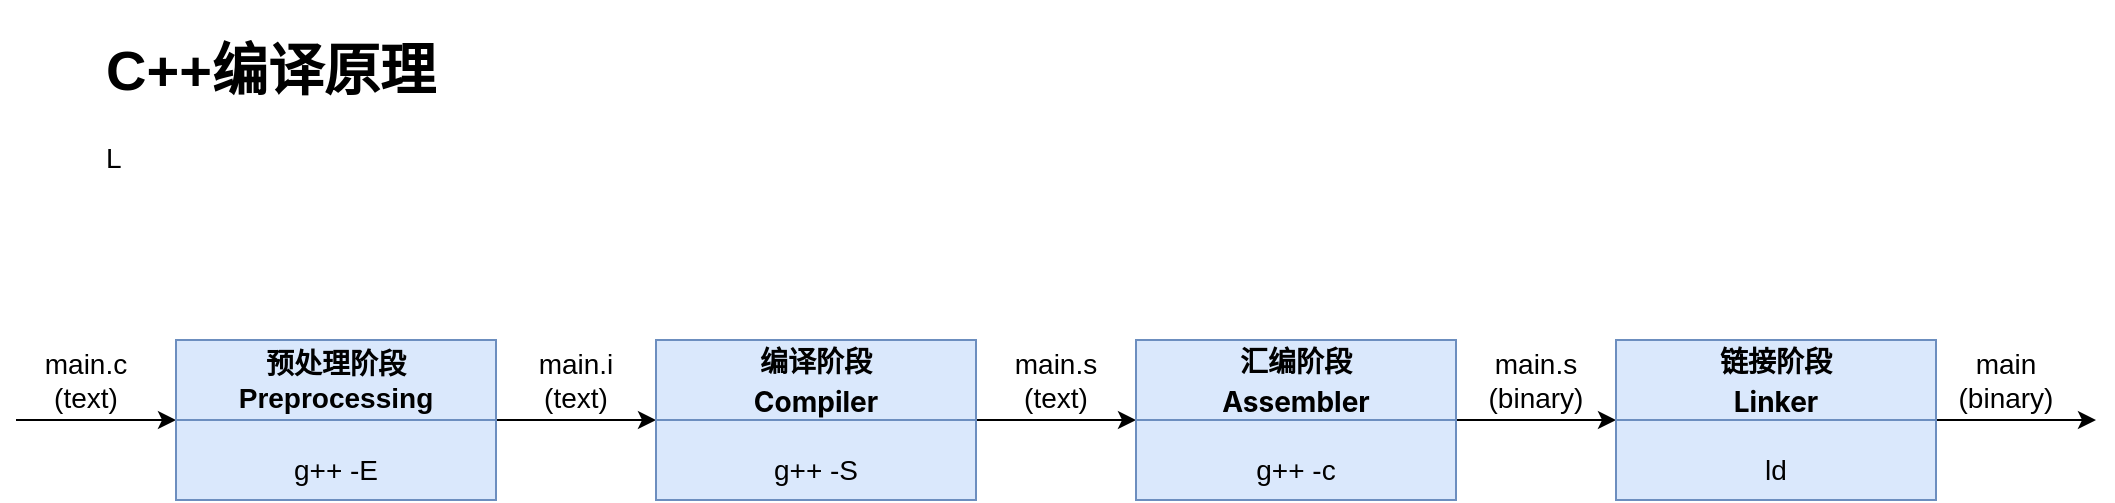 <mxfile version="20.2.7" type="github">
  <diagram id="2QaJKraNP7_s9oX8NELw" name="第 1 页">
    <mxGraphModel dx="2249" dy="1875" grid="1" gridSize="10" guides="1" tooltips="1" connect="1" arrows="1" fold="1" page="1" pageScale="1" pageWidth="827" pageHeight="1169" math="0" shadow="0">
      <root>
        <mxCell id="0" />
        <mxCell id="1" parent="0" />
        <mxCell id="NPvGiKjx7n4U_hySeIdq-13" value="" style="group;fillColor=#dae8fc;strokeColor=#6c8ebf;container=0;" vertex="1" connectable="0" parent="1">
          <mxGeometry x="40" y="120" width="160" height="80" as="geometry" />
        </mxCell>
        <mxCell id="NPvGiKjx7n4U_hySeIdq-14" style="edgeStyle=orthogonalEdgeStyle;rounded=0;orthogonalLoop=1;jettySize=auto;html=1;exitX=1;exitY=0.5;exitDx=0;exitDy=0;entryX=0;entryY=0.5;entryDx=0;entryDy=0;fontSize=14;" edge="1" parent="1" source="NPvGiKjx7n4U_hySeIdq-1" target="NPvGiKjx7n4U_hySeIdq-3">
          <mxGeometry relative="1" as="geometry" />
        </mxCell>
        <mxCell id="NPvGiKjx7n4U_hySeIdq-18" style="edgeStyle=orthogonalEdgeStyle;rounded=0;orthogonalLoop=1;jettySize=auto;html=1;exitX=1;exitY=0.5;exitDx=0;exitDy=0;entryX=0;entryY=0.5;entryDx=0;entryDy=0;fontSize=14;" edge="1" parent="1" source="NPvGiKjx7n4U_hySeIdq-3" target="NPvGiKjx7n4U_hySeIdq-5">
          <mxGeometry relative="1" as="geometry" />
        </mxCell>
        <mxCell id="NPvGiKjx7n4U_hySeIdq-19" style="edgeStyle=orthogonalEdgeStyle;rounded=0;orthogonalLoop=1;jettySize=auto;html=1;exitX=1;exitY=0.5;exitDx=0;exitDy=0;entryX=0;entryY=0.5;entryDx=0;entryDy=0;fontSize=14;" edge="1" parent="1" source="NPvGiKjx7n4U_hySeIdq-5" target="NPvGiKjx7n4U_hySeIdq-7">
          <mxGeometry relative="1" as="geometry" />
        </mxCell>
        <mxCell id="NPvGiKjx7n4U_hySeIdq-20" value="" style="endArrow=classic;html=1;rounded=0;fontSize=14;entryX=0;entryY=0.5;entryDx=0;entryDy=0;exitX=0;exitY=1;exitDx=0;exitDy=0;" edge="1" parent="1" source="NPvGiKjx7n4U_hySeIdq-27" target="NPvGiKjx7n4U_hySeIdq-1">
          <mxGeometry width="50" height="50" relative="1" as="geometry">
            <mxPoint x="-60" y="160" as="sourcePoint" />
            <mxPoint x="-80" y="150" as="targetPoint" />
          </mxGeometry>
        </mxCell>
        <mxCell id="NPvGiKjx7n4U_hySeIdq-22" value="main.i&lt;br&gt;(text)" style="text;html=1;strokeColor=none;fillColor=none;align=center;verticalAlign=middle;whiteSpace=wrap;rounded=0;fontSize=14;" vertex="1" parent="1">
          <mxGeometry x="210" y="120" width="60" height="40" as="geometry" />
        </mxCell>
        <mxCell id="NPvGiKjx7n4U_hySeIdq-23" value="main.s&lt;br&gt;(text)" style="text;html=1;strokeColor=none;fillColor=none;align=center;verticalAlign=middle;whiteSpace=wrap;rounded=0;fontSize=14;" vertex="1" parent="1">
          <mxGeometry x="450" y="120" width="60" height="40" as="geometry" />
        </mxCell>
        <mxCell id="NPvGiKjx7n4U_hySeIdq-24" value="main.s&lt;br&gt;(binary)" style="text;html=1;strokeColor=none;fillColor=none;align=center;verticalAlign=middle;whiteSpace=wrap;rounded=0;fontSize=14;" vertex="1" parent="1">
          <mxGeometry x="690" y="120" width="60" height="40" as="geometry" />
        </mxCell>
        <mxCell id="NPvGiKjx7n4U_hySeIdq-25" style="edgeStyle=orthogonalEdgeStyle;rounded=0;orthogonalLoop=1;jettySize=auto;html=1;exitX=1;exitY=0.5;exitDx=0;exitDy=0;fontSize=14;" edge="1" parent="1" source="NPvGiKjx7n4U_hySeIdq-7">
          <mxGeometry relative="1" as="geometry">
            <mxPoint x="1000" y="160" as="targetPoint" />
          </mxGeometry>
        </mxCell>
        <mxCell id="NPvGiKjx7n4U_hySeIdq-26" value="main&lt;br&gt;(binary)" style="text;html=1;strokeColor=none;fillColor=none;align=center;verticalAlign=middle;whiteSpace=wrap;rounded=0;fontSize=14;" vertex="1" parent="1">
          <mxGeometry x="920" y="120" width="70" height="40" as="geometry" />
        </mxCell>
        <mxCell id="NPvGiKjx7n4U_hySeIdq-27" value="&lt;span style=&quot;background-color: rgb(255, 255, 255);&quot;&gt;main.c&lt;/span&gt;&lt;br style=&quot;&quot;&gt;&lt;span style=&quot;background-color: rgb(255, 255, 255);&quot;&gt;(text)&lt;/span&gt;" style="text;html=1;strokeColor=none;fillColor=none;align=center;verticalAlign=middle;whiteSpace=wrap;rounded=0;fontSize=14;" vertex="1" parent="1">
          <mxGeometry x="-40" y="120" width="70" height="40" as="geometry" />
        </mxCell>
        <mxCell id="NPvGiKjx7n4U_hySeIdq-1" value="" style="rounded=0;whiteSpace=wrap;html=1;fillColor=#dae8fc;strokeColor=#6c8ebf;" vertex="1" parent="1">
          <mxGeometry x="40" y="120" width="160" height="80" as="geometry" />
        </mxCell>
        <mxCell id="NPvGiKjx7n4U_hySeIdq-2" value="&lt;font style=&quot;font-size: 14px;&quot;&gt;&lt;b&gt;预处理阶段Preprocessing&lt;/b&gt;&lt;/font&gt;" style="text;html=1;strokeColor=#6c8ebf;fillColor=#dae8fc;align=center;verticalAlign=middle;whiteSpace=wrap;rounded=0;" vertex="1" parent="1">
          <mxGeometry x="40" y="120" width="160" height="40" as="geometry" />
        </mxCell>
        <mxCell id="NPvGiKjx7n4U_hySeIdq-9" value="g++ -E" style="text;html=1;strokeColor=none;fillColor=none;align=center;verticalAlign=middle;whiteSpace=wrap;rounded=0;fontSize=14;" vertex="1" parent="1">
          <mxGeometry x="40" y="170" width="160" height="30" as="geometry" />
        </mxCell>
        <mxCell id="NPvGiKjx7n4U_hySeIdq-3" value="" style="rounded=0;whiteSpace=wrap;html=1;fillColor=#dae8fc;strokeColor=#6c8ebf;" vertex="1" parent="1">
          <mxGeometry x="280" y="120" width="160" height="80" as="geometry" />
        </mxCell>
        <mxCell id="NPvGiKjx7n4U_hySeIdq-4" value="&lt;span style=&quot;box-sizing: border-box; outline: 0px; overflow-wrap: break-word; font-family: -apple-system, &amp;quot;SF UI Text&amp;quot;, Arial, &amp;quot;PingFang SC&amp;quot;, &amp;quot;Hiragino Sans GB&amp;quot;, &amp;quot;Microsoft YaHei&amp;quot;, &amp;quot;WenQuanYi Micro Hei&amp;quot;, sans-serif, SimHei, SimSun; font-size: 16px; text-align: left;&quot;&gt;&lt;span style=&quot;box-sizing: border-box; outline: 0px; margin: 0px; padding: 0px; overflow-wrap: break-word; font-size: 14px;&quot;&gt;&lt;b style=&quot;&quot;&gt;编译阶段&lt;br&gt;Compiler&lt;/b&gt;&lt;/span&gt;&lt;/span&gt;" style="text;html=1;strokeColor=#6c8ebf;fillColor=#dae8fc;align=center;verticalAlign=middle;whiteSpace=wrap;rounded=0;" vertex="1" parent="1">
          <mxGeometry x="280" y="120" width="160" height="40" as="geometry" />
        </mxCell>
        <mxCell id="NPvGiKjx7n4U_hySeIdq-10" value="g++ -S" style="text;html=1;strokeColor=none;fillColor=none;align=center;verticalAlign=middle;whiteSpace=wrap;rounded=0;fontSize=14;" vertex="1" parent="1">
          <mxGeometry x="280" y="170" width="160" height="30" as="geometry" />
        </mxCell>
        <mxCell id="NPvGiKjx7n4U_hySeIdq-5" value="" style="rounded=0;whiteSpace=wrap;html=1;fillColor=#dae8fc;strokeColor=#6c8ebf;" vertex="1" parent="1">
          <mxGeometry x="520" y="120" width="160" height="80" as="geometry" />
        </mxCell>
        <mxCell id="NPvGiKjx7n4U_hySeIdq-6" value="&lt;span style=&quot;box-sizing: border-box; outline: 0px; font-weight: 700; overflow-wrap: break-word; font-family: -apple-system, &amp;quot;SF UI Text&amp;quot;, Arial, &amp;quot;PingFang SC&amp;quot;, &amp;quot;Hiragino Sans GB&amp;quot;, &amp;quot;Microsoft YaHei&amp;quot;, &amp;quot;WenQuanYi Micro Hei&amp;quot;, sans-serif, SimHei, SimSun; font-size: 16px; text-align: left;&quot;&gt;&lt;span style=&quot;box-sizing: border-box; outline: 0px; margin: 0px; padding: 0px; overflow-wrap: break-word; font-size: 14px;&quot;&gt;汇编阶段&lt;br&gt;Assembler&lt;/span&gt;&lt;/span&gt;" style="text;html=1;strokeColor=#6c8ebf;fillColor=#dae8fc;align=center;verticalAlign=middle;whiteSpace=wrap;rounded=0;" vertex="1" parent="1">
          <mxGeometry x="520" y="120" width="160" height="40" as="geometry" />
        </mxCell>
        <mxCell id="NPvGiKjx7n4U_hySeIdq-11" value="g++ -c" style="text;html=1;strokeColor=none;fillColor=none;align=center;verticalAlign=middle;whiteSpace=wrap;rounded=0;fontSize=14;" vertex="1" parent="1">
          <mxGeometry x="520" y="170" width="160" height="30" as="geometry" />
        </mxCell>
        <mxCell id="NPvGiKjx7n4U_hySeIdq-7" value="" style="rounded=0;whiteSpace=wrap;html=1;fillColor=#dae8fc;strokeColor=#6c8ebf;" vertex="1" parent="1">
          <mxGeometry x="760" y="120" width="160" height="80" as="geometry" />
        </mxCell>
        <mxCell id="NPvGiKjx7n4U_hySeIdq-8" value="&lt;span style=&quot;box-sizing: border-box; outline: 0px; font-weight: 700; overflow-wrap: break-word; font-family: -apple-system, &amp;quot;SF UI Text&amp;quot;, Arial, &amp;quot;PingFang SC&amp;quot;, &amp;quot;Hiragino Sans GB&amp;quot;, &amp;quot;Microsoft YaHei&amp;quot;, &amp;quot;WenQuanYi Micro Hei&amp;quot;, sans-serif, SimHei, SimSun; font-size: 16px; text-align: left;&quot;&gt;&lt;span style=&quot;box-sizing: border-box; outline: 0px; margin: 0px; padding: 0px; overflow-wrap: break-word; font-size: 14px;&quot;&gt;链接阶段&lt;br&gt;Linker&lt;/span&gt;&lt;/span&gt;" style="text;html=1;strokeColor=#6c8ebf;fillColor=#dae8fc;align=center;verticalAlign=middle;whiteSpace=wrap;rounded=0;" vertex="1" parent="1">
          <mxGeometry x="760" y="120" width="160" height="40" as="geometry" />
        </mxCell>
        <mxCell id="NPvGiKjx7n4U_hySeIdq-12" value="ld" style="text;html=1;strokeColor=none;fillColor=none;align=center;verticalAlign=middle;whiteSpace=wrap;rounded=0;fontSize=14;" vertex="1" parent="1">
          <mxGeometry x="760" y="170" width="160" height="30" as="geometry" />
        </mxCell>
        <mxCell id="NPvGiKjx7n4U_hySeIdq-28" value="&lt;h1&gt;C++编译原理&lt;/h1&gt;&lt;p&gt;L&lt;/p&gt;" style="text;html=1;strokeColor=none;fillColor=none;spacing=5;spacingTop=-20;whiteSpace=wrap;overflow=hidden;rounded=0;labelBackgroundColor=none;fontSize=14;" vertex="1" parent="1">
          <mxGeometry y="-40" width="880" height="120" as="geometry" />
        </mxCell>
      </root>
    </mxGraphModel>
  </diagram>
</mxfile>
